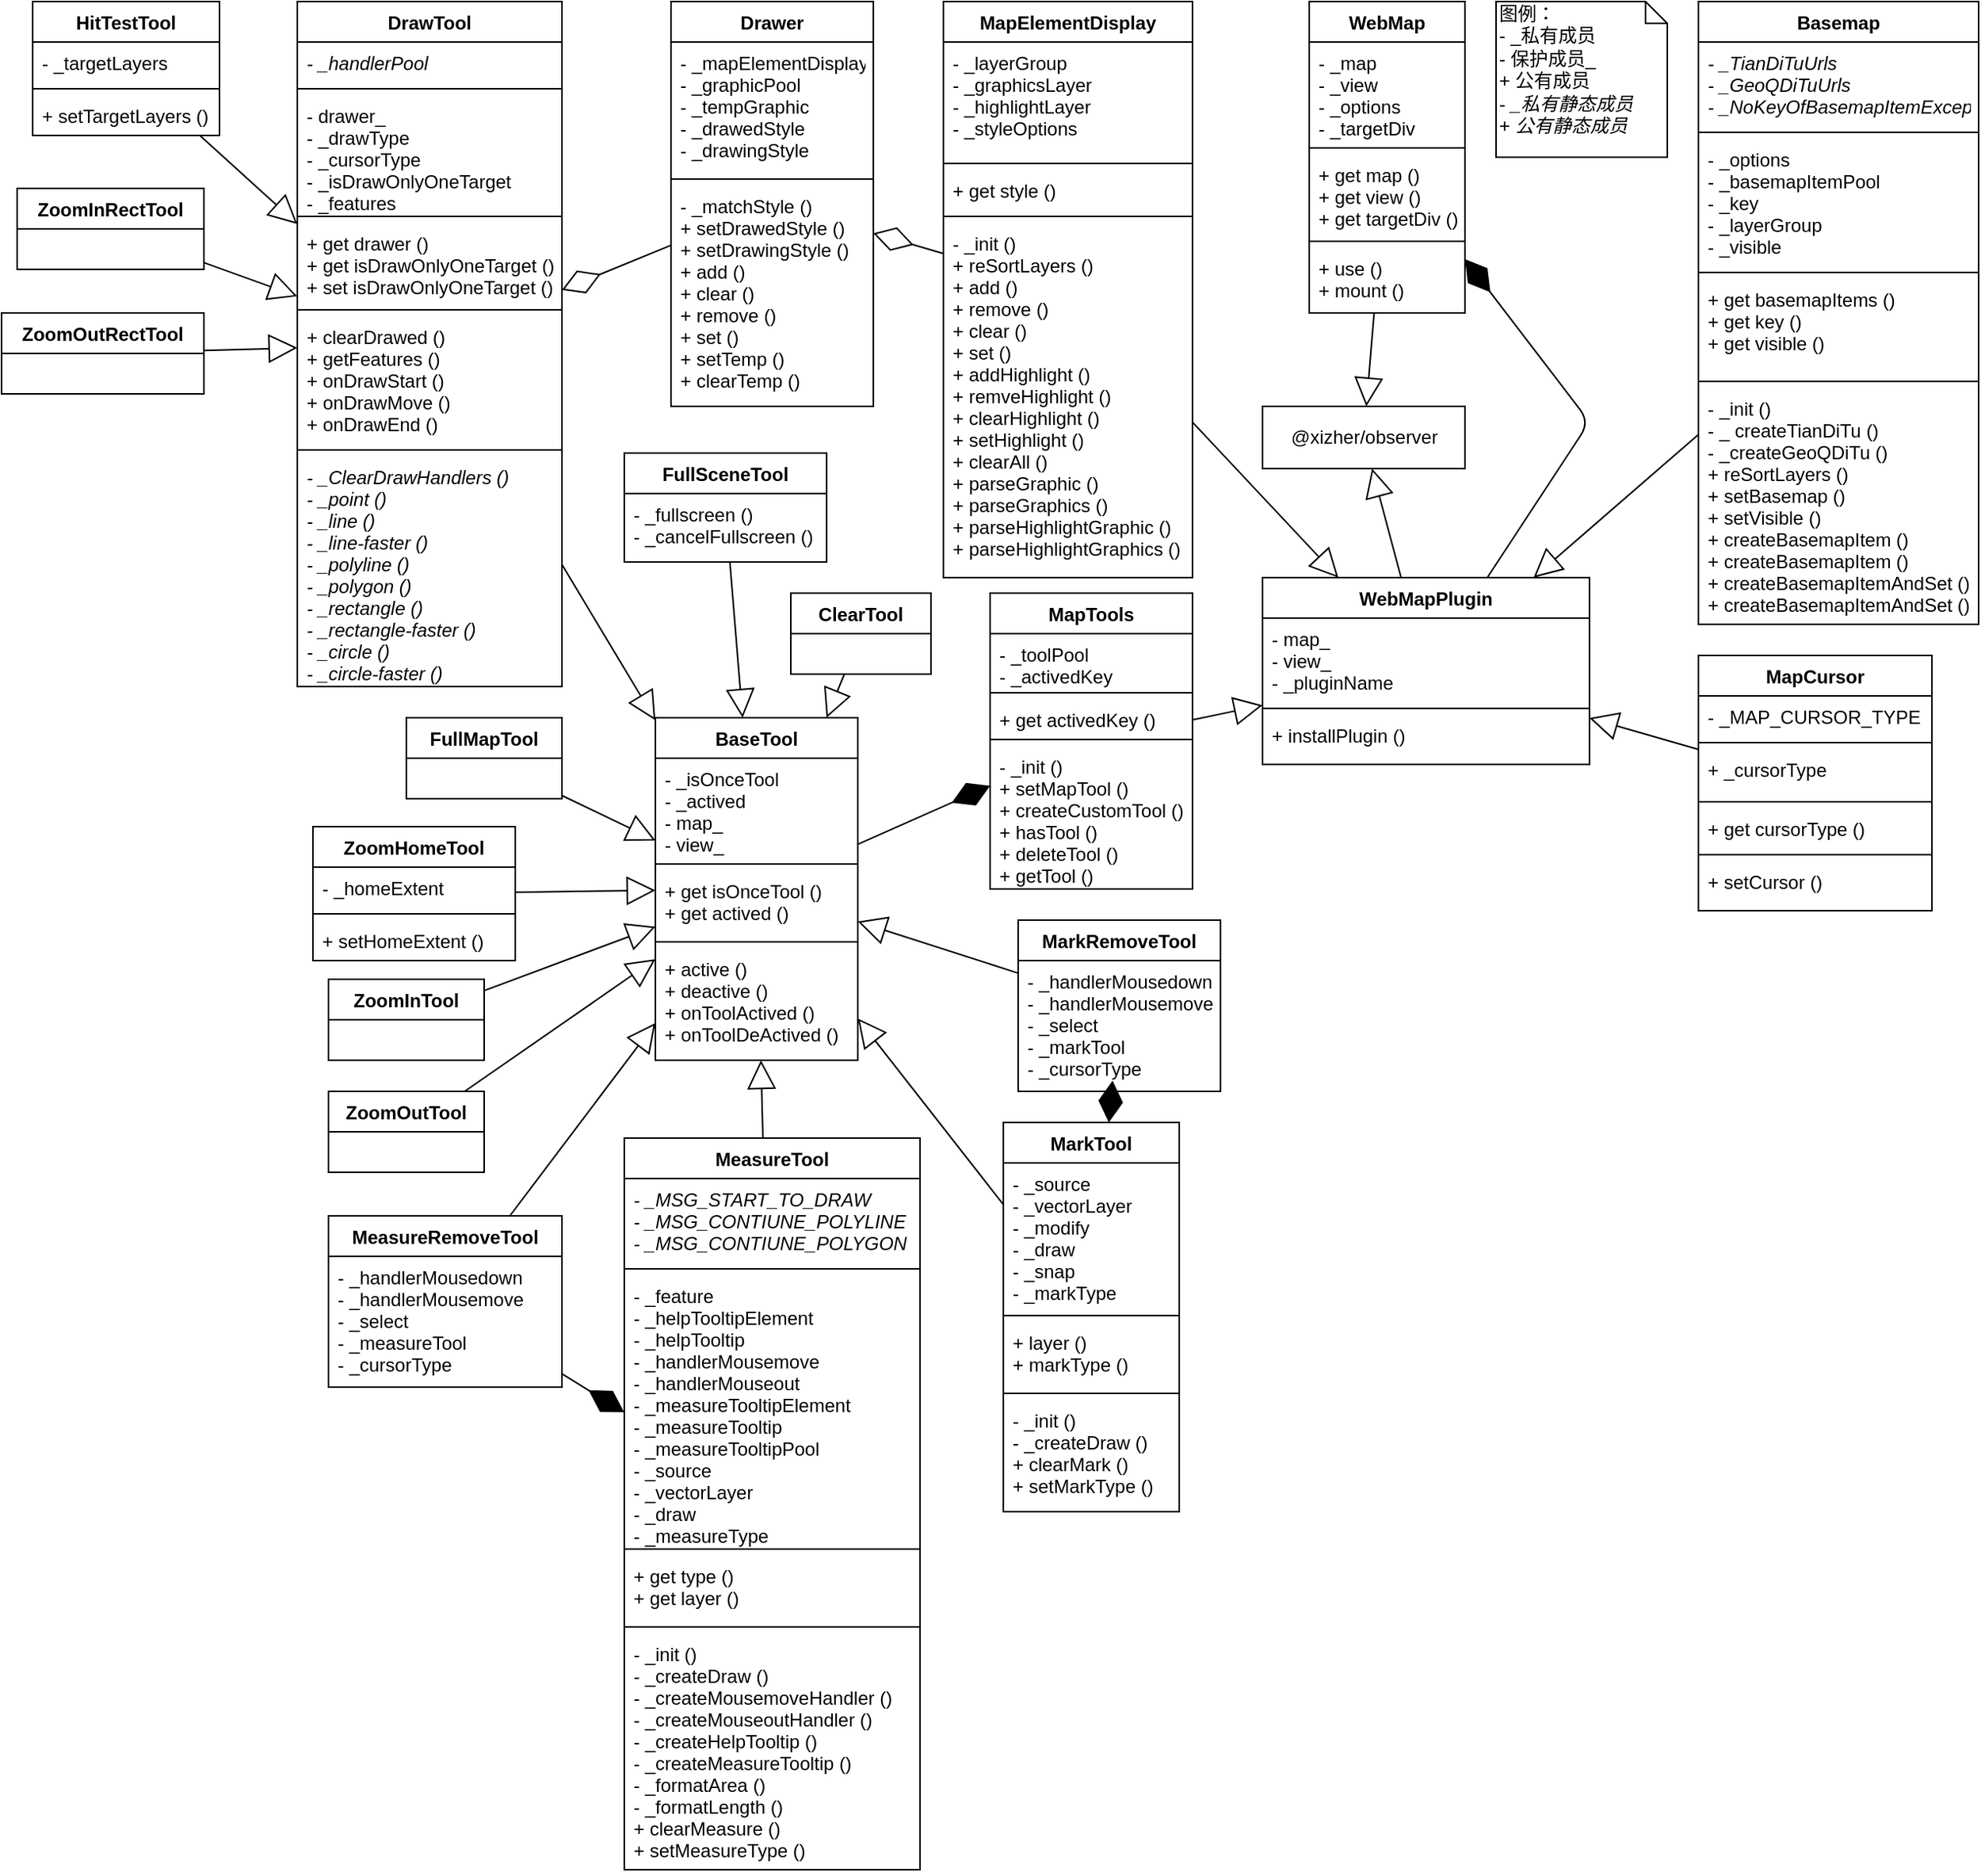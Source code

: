 <mxfile version="14.5.7" type="device"><diagram id="DqdifTHHVnfIUrJruRQs" name="Page-1"><mxGraphModel dx="2173" dy="1170" grid="1" gridSize="10" guides="1" tooltips="1" connect="1" arrows="1" fold="1" page="1" pageScale="1" pageWidth="827" pageHeight="1169" math="0" shadow="0"><root><mxCell id="0"/><mxCell id="1" parent="0"/><mxCell id="2" value="&lt;div&gt;图例：&lt;/div&gt;&lt;div&gt;- _私有成员&lt;/div&gt;&lt;div&gt;- 保护成员_&lt;/div&gt;&lt;div&gt;+ 公有成员&lt;/div&gt;&lt;div&gt;- &lt;i&gt;_私有静态成员&lt;/i&gt;&lt;/div&gt;&lt;div&gt;+ &lt;i&gt;公有静态成员&lt;/i&gt;&lt;/div&gt;" style="shape=note;whiteSpace=wrap;html=1;size=14;verticalAlign=top;align=left;spacingTop=-6;" parent="1" vertex="1"><mxGeometry x="170" y="270" width="110" height="100" as="geometry"/></mxCell><mxCell id="15" value="WebMap" style="swimlane;fontStyle=1;align=center;verticalAlign=top;childLayout=stackLayout;horizontal=1;startSize=26;horizontalStack=0;resizeParent=1;resizeParentMax=0;resizeLast=0;collapsible=1;marginBottom=0;" parent="1" vertex="1"><mxGeometry x="50" y="270" width="100" height="200" as="geometry"/></mxCell><mxCell id="16" value="- _map&#10;- _view&#10;- _options&#10;- _targetDiv" style="text;strokeColor=none;fillColor=none;align=left;verticalAlign=top;spacingLeft=4;spacingRight=4;overflow=hidden;rotatable=0;points=[[0,0.5],[1,0.5]];portConstraint=eastwest;" parent="15" vertex="1"><mxGeometry y="26" width="100" height="64" as="geometry"/></mxCell><mxCell id="19" value="" style="line;strokeWidth=1;fillColor=none;align=left;verticalAlign=middle;spacingTop=-1;spacingLeft=3;spacingRight=3;rotatable=0;labelPosition=right;points=[];portConstraint=eastwest;" parent="15" vertex="1"><mxGeometry y="90" width="100" height="8" as="geometry"/></mxCell><mxCell id="18" value="+ get map ()&#10;+ get view ()&#10;+ get targetDiv ()" style="text;strokeColor=none;fillColor=none;align=left;verticalAlign=top;spacingLeft=4;spacingRight=4;overflow=hidden;rotatable=0;points=[[0,0.5],[1,0.5]];portConstraint=eastwest;" parent="15" vertex="1"><mxGeometry y="98" width="100" height="52" as="geometry"/></mxCell><mxCell id="20" value="" style="line;strokeWidth=1;fillColor=none;align=left;verticalAlign=middle;spacingTop=-1;spacingLeft=3;spacingRight=3;rotatable=0;labelPosition=right;points=[];portConstraint=eastwest;" parent="15" vertex="1"><mxGeometry y="150" width="100" height="8" as="geometry"/></mxCell><mxCell id="21" value="+ use ()&#10;+ mount ()" style="text;strokeColor=none;fillColor=none;align=left;verticalAlign=top;spacingLeft=4;spacingRight=4;overflow=hidden;rotatable=0;points=[[0,0.5],[1,0.5]];portConstraint=eastwest;" parent="15" vertex="1"><mxGeometry y="158" width="100" height="42" as="geometry"/></mxCell><mxCell id="22" value="WebMapPlugin" style="swimlane;fontStyle=1;align=center;verticalAlign=top;childLayout=stackLayout;horizontal=1;startSize=26;horizontalStack=0;resizeParent=1;resizeParentMax=0;resizeLast=0;collapsible=1;marginBottom=0;" parent="1" vertex="1"><mxGeometry x="20" y="640" width="210" height="120" as="geometry"/></mxCell><mxCell id="23" value="- map_&#10;- view_&#10;- _pluginName" style="text;strokeColor=none;fillColor=none;align=left;verticalAlign=top;spacingLeft=4;spacingRight=4;overflow=hidden;rotatable=0;points=[[0,0.5],[1,0.5]];portConstraint=eastwest;" parent="22" vertex="1"><mxGeometry y="26" width="210" height="54" as="geometry"/></mxCell><mxCell id="24" value="" style="line;strokeWidth=1;fillColor=none;align=left;verticalAlign=middle;spacingTop=-1;spacingLeft=3;spacingRight=3;rotatable=0;labelPosition=right;points=[];portConstraint=eastwest;" parent="22" vertex="1"><mxGeometry y="80" width="210" height="8" as="geometry"/></mxCell><mxCell id="25" value="+ installPlugin ()" style="text;strokeColor=none;fillColor=none;align=left;verticalAlign=top;spacingLeft=4;spacingRight=4;overflow=hidden;rotatable=0;points=[[0,0.5],[1,0.5]];portConstraint=eastwest;" parent="22" vertex="1"><mxGeometry y="88" width="210" height="32" as="geometry"/></mxCell><mxCell id="31" value="" style="endArrow=diamondThin;endFill=1;endSize=24;html=1;" parent="1" source="22" target="15" edge="1"><mxGeometry width="160" relative="1" as="geometry"><mxPoint x="290" y="490" as="sourcePoint"/><mxPoint x="450" y="490" as="targetPoint"/><Array as="points"><mxPoint x="230" y="540"/></Array></mxGeometry></mxCell><mxCell id="32" value="@xizher/observer" style="html=1;" parent="1" vertex="1"><mxGeometry x="20" y="530" width="130" height="40" as="geometry"/></mxCell><mxCell id="34" value="" style="endArrow=block;endSize=16;endFill=0;html=1;" parent="1" source="22" target="32" edge="1"><mxGeometry x="-0.2" y="-8" width="160" relative="1" as="geometry"><mxPoint x="400" y="740" as="sourcePoint"/><mxPoint x="560" y="740" as="targetPoint"/><mxPoint as="offset"/></mxGeometry></mxCell><mxCell id="35" value="" style="endArrow=block;endSize=16;endFill=0;html=1;" parent="1" source="15" target="32" edge="1"><mxGeometry x="-0.2" y="-8" width="160" relative="1" as="geometry"><mxPoint x="119" y="650" as="sourcePoint"/><mxPoint x="100.333" y="580" as="targetPoint"/><mxPoint as="offset"/></mxGeometry></mxCell><mxCell id="36" value="Basemap" style="swimlane;fontStyle=1;align=center;verticalAlign=top;childLayout=stackLayout;horizontal=1;startSize=26;horizontalStack=0;resizeParent=1;resizeParentMax=0;resizeLast=0;collapsible=1;marginBottom=0;" parent="1" vertex="1"><mxGeometry x="300" y="270" width="180" height="400" as="geometry"/></mxCell><mxCell id="37" value="- _TianDiTuUrls&#10;- _GeoQDiTuUrls&#10;- _NoKeyOfBasemapItemException" style="text;strokeColor=none;fillColor=none;align=left;verticalAlign=top;spacingLeft=4;spacingRight=4;overflow=hidden;rotatable=0;points=[[0,0.5],[1,0.5]];portConstraint=eastwest;fontStyle=2;" parent="36" vertex="1"><mxGeometry y="26" width="180" height="54" as="geometry"/></mxCell><mxCell id="38" value="" style="line;strokeWidth=1;fillColor=none;align=left;verticalAlign=middle;spacingTop=-1;spacingLeft=3;spacingRight=3;rotatable=0;labelPosition=right;points=[];portConstraint=eastwest;" parent="36" vertex="1"><mxGeometry y="80" width="180" height="8" as="geometry"/></mxCell><mxCell id="43" value="- _options&#10;- _basemapItemPool&#10;- _key&#10;- _layerGroup&#10;- _visible" style="text;strokeColor=none;fillColor=none;align=left;verticalAlign=top;spacingLeft=4;spacingRight=4;overflow=hidden;rotatable=0;points=[[0,0.5],[1,0.5]];portConstraint=eastwest;" parent="36" vertex="1"><mxGeometry y="88" width="180" height="82" as="geometry"/></mxCell><mxCell id="42" value="" style="line;strokeWidth=1;fillColor=none;align=left;verticalAlign=middle;spacingTop=-1;spacingLeft=3;spacingRight=3;rotatable=0;labelPosition=right;points=[];portConstraint=eastwest;" parent="36" vertex="1"><mxGeometry y="170" width="180" height="8" as="geometry"/></mxCell><mxCell id="39" value="+ get basemapItems ()&#10;+ get key ()&#10;+ get visible ()" style="text;strokeColor=none;fillColor=none;align=left;verticalAlign=top;spacingLeft=4;spacingRight=4;overflow=hidden;rotatable=0;points=[[0,0.5],[1,0.5]];portConstraint=eastwest;" parent="36" vertex="1"><mxGeometry y="178" width="180" height="62" as="geometry"/></mxCell><mxCell id="44" value="" style="line;strokeWidth=1;fillColor=none;align=left;verticalAlign=middle;spacingTop=-1;spacingLeft=3;spacingRight=3;rotatable=0;labelPosition=right;points=[];portConstraint=eastwest;" parent="36" vertex="1"><mxGeometry y="240" width="180" height="8" as="geometry"/></mxCell><mxCell id="45" value="- _init ()&#10;- _ createTianDiTu ()&#10;- _createGeoQDiTu ()&#10;+ reSortLayers ()&#10;+ setBasemap ()&#10;+ setVisible ()&#10;+ createBasemapItem ()&#10;+ createBasemapItem ()&#10;+ createBasemapItemAndSet ()&#10;+ createBasemapItemAndSet ()" style="text;strokeColor=none;fillColor=none;align=left;verticalAlign=top;spacingLeft=4;spacingRight=4;overflow=hidden;rotatable=0;points=[[0,0.5],[1,0.5]];portConstraint=eastwest;" parent="36" vertex="1"><mxGeometry y="248" width="180" height="152" as="geometry"/></mxCell><mxCell id="41" value="" style="endArrow=block;endSize=16;endFill=0;html=1;" parent="1" source="36" target="22" edge="1"><mxGeometry width="160" relative="1" as="geometry"><mxPoint x="320" y="660" as="sourcePoint"/><mxPoint x="480" y="660" as="targetPoint"/></mxGeometry></mxCell><mxCell id="46" value="MapCursor" style="swimlane;fontStyle=1;align=center;verticalAlign=top;childLayout=stackLayout;horizontal=1;startSize=26;horizontalStack=0;resizeParent=1;resizeParentMax=0;resizeLast=0;collapsible=1;marginBottom=0;" parent="1" vertex="1"><mxGeometry x="300" y="690" width="150" height="164" as="geometry"/></mxCell><mxCell id="51" value="- _MAP_CURSOR_TYPE" style="text;strokeColor=none;fillColor=none;align=left;verticalAlign=top;spacingLeft=4;spacingRight=4;overflow=hidden;rotatable=0;points=[[0,0.5],[1,0.5]];portConstraint=eastwest;" parent="46" vertex="1"><mxGeometry y="26" width="150" height="26" as="geometry"/></mxCell><mxCell id="50" value="" style="line;strokeWidth=1;fillColor=none;align=left;verticalAlign=middle;spacingTop=-1;spacingLeft=3;spacingRight=3;rotatable=0;labelPosition=right;points=[];portConstraint=eastwest;" parent="46" vertex="1"><mxGeometry y="52" width="150" height="8" as="geometry"/></mxCell><mxCell id="47" value="+ _cursorType" style="text;strokeColor=none;fillColor=none;align=left;verticalAlign=top;spacingLeft=4;spacingRight=4;overflow=hidden;rotatable=0;points=[[0,0.5],[1,0.5]];portConstraint=eastwest;" parent="46" vertex="1"><mxGeometry y="60" width="150" height="30" as="geometry"/></mxCell><mxCell id="53" value="" style="line;strokeWidth=1;fillColor=none;align=left;verticalAlign=middle;spacingTop=-1;spacingLeft=3;spacingRight=3;rotatable=0;labelPosition=right;points=[];portConstraint=eastwest;" parent="46" vertex="1"><mxGeometry y="90" width="150" height="8" as="geometry"/></mxCell><mxCell id="54" value="+ get cursorType ()" style="text;strokeColor=none;fillColor=none;align=left;verticalAlign=top;spacingLeft=4;spacingRight=4;overflow=hidden;rotatable=0;points=[[0,0.5],[1,0.5]];portConstraint=eastwest;" parent="46" vertex="1"><mxGeometry y="98" width="150" height="26" as="geometry"/></mxCell><mxCell id="48" value="" style="line;strokeWidth=1;fillColor=none;align=left;verticalAlign=middle;spacingTop=-1;spacingLeft=3;spacingRight=3;rotatable=0;labelPosition=right;points=[];portConstraint=eastwest;" parent="46" vertex="1"><mxGeometry y="124" width="150" height="8" as="geometry"/></mxCell><mxCell id="49" value="+ setCursor ()" style="text;strokeColor=none;fillColor=none;align=left;verticalAlign=top;spacingLeft=4;spacingRight=4;overflow=hidden;rotatable=0;points=[[0,0.5],[1,0.5]];portConstraint=eastwest;" parent="46" vertex="1"><mxGeometry y="132" width="150" height="32" as="geometry"/></mxCell><mxCell id="52" value="" style="endArrow=block;endSize=16;endFill=0;html=1;" parent="1" source="46" target="22" edge="1"><mxGeometry x="-0.125" width="160" relative="1" as="geometry"><mxPoint x="90" y="840" as="sourcePoint"/><mxPoint x="250" y="840" as="targetPoint"/><mxPoint as="offset"/></mxGeometry></mxCell><mxCell id="TlZ3AOfX8rDAJlnzxzaf-54" value="MapElementDisplay" style="swimlane;fontStyle=1;align=center;verticalAlign=top;childLayout=stackLayout;horizontal=1;startSize=26;horizontalStack=0;resizeParent=1;resizeParentMax=0;resizeLast=0;collapsible=1;marginBottom=0;rounded=0;sketch=0;" parent="1" vertex="1"><mxGeometry x="-185" y="270" width="160" height="370" as="geometry"/></mxCell><mxCell id="TlZ3AOfX8rDAJlnzxzaf-55" value="- _layerGroup&#10;- _graphicsLayer&#10;- _highlightLayer&#10;- _styleOptions" style="text;strokeColor=none;fillColor=none;align=left;verticalAlign=top;spacingLeft=4;spacingRight=4;overflow=hidden;rotatable=0;points=[[0,0.5],[1,0.5]];portConstraint=eastwest;" parent="TlZ3AOfX8rDAJlnzxzaf-54" vertex="1"><mxGeometry y="26" width="160" height="74" as="geometry"/></mxCell><mxCell id="TlZ3AOfX8rDAJlnzxzaf-60" value="" style="line;strokeWidth=1;fillColor=none;align=left;verticalAlign=middle;spacingTop=-1;spacingLeft=3;spacingRight=3;rotatable=0;labelPosition=right;points=[];portConstraint=eastwest;rounded=0;sketch=0;" parent="TlZ3AOfX8rDAJlnzxzaf-54" vertex="1"><mxGeometry y="100" width="160" height="8" as="geometry"/></mxCell><mxCell id="TlZ3AOfX8rDAJlnzxzaf-59" value="+ get style ()" style="text;strokeColor=none;fillColor=none;align=left;verticalAlign=top;spacingLeft=4;spacingRight=4;overflow=hidden;rotatable=0;points=[[0,0.5],[1,0.5]];portConstraint=eastwest;rounded=0;sketch=0;" parent="TlZ3AOfX8rDAJlnzxzaf-54" vertex="1"><mxGeometry y="108" width="160" height="26" as="geometry"/></mxCell><mxCell id="TlZ3AOfX8rDAJlnzxzaf-62" value="" style="line;strokeWidth=1;fillColor=none;align=left;verticalAlign=middle;spacingTop=-1;spacingLeft=3;spacingRight=3;rotatable=0;labelPosition=right;points=[];portConstraint=eastwest;rounded=0;sketch=0;" parent="TlZ3AOfX8rDAJlnzxzaf-54" vertex="1"><mxGeometry y="134" width="160" height="8" as="geometry"/></mxCell><mxCell id="TlZ3AOfX8rDAJlnzxzaf-61" value="- _init ()&#10;+ reSortLayers ()&#10;+ add ()&#10;+ remove ()&#10;+ clear ()&#10;+ set ()&#10;+ addHighlight ()&#10;+ remveHighlight ()&#10;+ clearHighlight ()&#10;+ setHighlight ()&#10;+ clearAll ()&#10;+ parseGraphic ()&#10;+ parseGraphics ()&#10;+ parseHighlightGraphic ()&#10;+ parseHighlightGraphics ()" style="text;strokeColor=none;fillColor=none;align=left;verticalAlign=top;spacingLeft=4;spacingRight=4;overflow=hidden;rotatable=0;points=[[0,0.5],[1,0.5]];portConstraint=eastwest;rounded=0;sketch=0;" parent="TlZ3AOfX8rDAJlnzxzaf-54" vertex="1"><mxGeometry y="142" width="160" height="228" as="geometry"/></mxCell><mxCell id="TlZ3AOfX8rDAJlnzxzaf-63" value="" style="endArrow=block;endSize=16;endFill=0;html=1;" parent="1" source="TlZ3AOfX8rDAJlnzxzaf-54" target="22" edge="1"><mxGeometry width="160" relative="1" as="geometry"><mxPoint x="60" y="830" as="sourcePoint"/><mxPoint x="220" y="830" as="targetPoint"/></mxGeometry></mxCell><mxCell id="8dImgxFFLA5FnCZYMWVn-54" value="BaseTool" style="swimlane;fontStyle=1;align=center;verticalAlign=top;childLayout=stackLayout;horizontal=1;startSize=26;horizontalStack=0;resizeParent=1;resizeParentMax=0;resizeLast=0;collapsible=1;marginBottom=0;rounded=0;sketch=0;" vertex="1" parent="1"><mxGeometry x="-370" y="730" width="130" height="220" as="geometry"/></mxCell><mxCell id="8dImgxFFLA5FnCZYMWVn-55" value="- _isOnceTool&#10;- _actived&#10;- map_&#10;- view_" style="text;strokeColor=none;fillColor=none;align=left;verticalAlign=top;spacingLeft=4;spacingRight=4;overflow=hidden;rotatable=0;points=[[0,0.5],[1,0.5]];portConstraint=eastwest;" vertex="1" parent="8dImgxFFLA5FnCZYMWVn-54"><mxGeometry y="26" width="130" height="64" as="geometry"/></mxCell><mxCell id="8dImgxFFLA5FnCZYMWVn-58" value="" style="line;strokeWidth=1;fillColor=none;align=left;verticalAlign=middle;spacingTop=-1;spacingLeft=3;spacingRight=3;rotatable=0;labelPosition=right;points=[];portConstraint=eastwest;rounded=0;sketch=0;" vertex="1" parent="8dImgxFFLA5FnCZYMWVn-54"><mxGeometry y="90" width="130" height="8" as="geometry"/></mxCell><mxCell id="8dImgxFFLA5FnCZYMWVn-59" value="+ get isOnceTool ()&#10;+ get actived ()" style="text;strokeColor=none;fillColor=none;align=left;verticalAlign=top;spacingLeft=4;spacingRight=4;overflow=hidden;rotatable=0;points=[[0,0.5],[1,0.5]];portConstraint=eastwest;rounded=0;sketch=0;" vertex="1" parent="8dImgxFFLA5FnCZYMWVn-54"><mxGeometry y="98" width="130" height="42" as="geometry"/></mxCell><mxCell id="8dImgxFFLA5FnCZYMWVn-56" value="" style="line;strokeWidth=1;fillColor=none;align=left;verticalAlign=middle;spacingTop=-1;spacingLeft=3;spacingRight=3;rotatable=0;labelPosition=right;points=[];portConstraint=eastwest;" vertex="1" parent="8dImgxFFLA5FnCZYMWVn-54"><mxGeometry y="140" width="130" height="8" as="geometry"/></mxCell><mxCell id="8dImgxFFLA5FnCZYMWVn-57" value="+ active ()&#10;+ deactive ()&#10;+ onToolActived ()&#10;+ onToolDeActived ()" style="text;strokeColor=none;fillColor=none;align=left;verticalAlign=top;spacingLeft=4;spacingRight=4;overflow=hidden;rotatable=0;points=[[0,0.5],[1,0.5]];portConstraint=eastwest;" vertex="1" parent="8dImgxFFLA5FnCZYMWVn-54"><mxGeometry y="148" width="130" height="72" as="geometry"/></mxCell><mxCell id="8dImgxFFLA5FnCZYMWVn-60" value="MapTools" style="swimlane;fontStyle=1;align=center;verticalAlign=top;childLayout=stackLayout;horizontal=1;startSize=26;horizontalStack=0;resizeParent=1;resizeParentMax=0;resizeLast=0;collapsible=1;marginBottom=0;rounded=0;sketch=0;" vertex="1" parent="1"><mxGeometry x="-155" y="650" width="130" height="190" as="geometry"/></mxCell><mxCell id="8dImgxFFLA5FnCZYMWVn-61" value="- _toolPool&#10;- _activedKey" style="text;strokeColor=none;fillColor=none;align=left;verticalAlign=top;spacingLeft=4;spacingRight=4;overflow=hidden;rotatable=0;points=[[0,0.5],[1,0.5]];portConstraint=eastwest;" vertex="1" parent="8dImgxFFLA5FnCZYMWVn-60"><mxGeometry y="26" width="130" height="34" as="geometry"/></mxCell><mxCell id="8dImgxFFLA5FnCZYMWVn-62" value="" style="line;strokeWidth=1;fillColor=none;align=left;verticalAlign=middle;spacingTop=-1;spacingLeft=3;spacingRight=3;rotatable=0;labelPosition=right;points=[];portConstraint=eastwest;rounded=0;sketch=0;" vertex="1" parent="8dImgxFFLA5FnCZYMWVn-60"><mxGeometry y="60" width="130" height="8" as="geometry"/></mxCell><mxCell id="8dImgxFFLA5FnCZYMWVn-63" value="+ get activedKey ()" style="text;strokeColor=none;fillColor=none;align=left;verticalAlign=top;spacingLeft=4;spacingRight=4;overflow=hidden;rotatable=0;points=[[0,0.5],[1,0.5]];portConstraint=eastwest;rounded=0;sketch=0;" vertex="1" parent="8dImgxFFLA5FnCZYMWVn-60"><mxGeometry y="68" width="130" height="22" as="geometry"/></mxCell><mxCell id="8dImgxFFLA5FnCZYMWVn-64" value="" style="line;strokeWidth=1;fillColor=none;align=left;verticalAlign=middle;spacingTop=-1;spacingLeft=3;spacingRight=3;rotatable=0;labelPosition=right;points=[];portConstraint=eastwest;" vertex="1" parent="8dImgxFFLA5FnCZYMWVn-60"><mxGeometry y="90" width="130" height="8" as="geometry"/></mxCell><mxCell id="8dImgxFFLA5FnCZYMWVn-65" value="- _init ()&#10;+ setMapTool ()&#10;+ createCustomTool ()&#10;+ hasTool ()&#10;+ deleteTool ()&#10;+ getTool ()" style="text;strokeColor=none;fillColor=none;align=left;verticalAlign=top;spacingLeft=4;spacingRight=4;overflow=hidden;rotatable=0;points=[[0,0.5],[1,0.5]];portConstraint=eastwest;" vertex="1" parent="8dImgxFFLA5FnCZYMWVn-60"><mxGeometry y="98" width="130" height="92" as="geometry"/></mxCell><mxCell id="8dImgxFFLA5FnCZYMWVn-66" value="" style="endArrow=block;endSize=16;endFill=0;html=1;" edge="1" parent="1" source="8dImgxFFLA5FnCZYMWVn-60" target="22"><mxGeometry width="160" relative="1" as="geometry"><mxPoint x="90" y="950" as="sourcePoint"/><mxPoint x="250" y="950" as="targetPoint"/></mxGeometry></mxCell><mxCell id="8dImgxFFLA5FnCZYMWVn-67" value="" style="endArrow=diamondThin;endFill=1;endSize=24;html=1;" edge="1" parent="1" source="8dImgxFFLA5FnCZYMWVn-54" target="8dImgxFFLA5FnCZYMWVn-60"><mxGeometry width="160" relative="1" as="geometry"><mxPoint x="-130" y="714" as="sourcePoint"/><mxPoint x="30" y="714" as="targetPoint"/></mxGeometry></mxCell><mxCell id="8dImgxFFLA5FnCZYMWVn-68" value="Drawer" style="swimlane;fontStyle=1;align=center;verticalAlign=top;childLayout=stackLayout;horizontal=1;startSize=26;horizontalStack=0;resizeParent=1;resizeParentMax=0;resizeLast=0;collapsible=1;marginBottom=0;rounded=0;sketch=0;" vertex="1" parent="1"><mxGeometry x="-360" y="270" width="130" height="260" as="geometry"/></mxCell><mxCell id="8dImgxFFLA5FnCZYMWVn-69" value="- _mapElementDisplay&#10;- _graphicPool&#10;- _tempGraphic&#10;- _drawedStyle&#10;- _drawingStyle" style="text;strokeColor=none;fillColor=none;align=left;verticalAlign=top;spacingLeft=4;spacingRight=4;overflow=hidden;rotatable=0;points=[[0,0.5],[1,0.5]];portConstraint=eastwest;" vertex="1" parent="8dImgxFFLA5FnCZYMWVn-68"><mxGeometry y="26" width="130" height="84" as="geometry"/></mxCell><mxCell id="8dImgxFFLA5FnCZYMWVn-72" value="" style="line;strokeWidth=1;fillColor=none;align=left;verticalAlign=middle;spacingTop=-1;spacingLeft=3;spacingRight=3;rotatable=0;labelPosition=right;points=[];portConstraint=eastwest;" vertex="1" parent="8dImgxFFLA5FnCZYMWVn-68"><mxGeometry y="110" width="130" height="8" as="geometry"/></mxCell><mxCell id="8dImgxFFLA5FnCZYMWVn-73" value="- _matchStyle ()&#10;+ setDrawedStyle ()&#10;+ setDrawingStyle ()&#10;+ add ()&#10;+ clear ()&#10;+ remove ()&#10;+ set ()&#10;+ setTemp ()&#10;+ clearTemp ()" style="text;strokeColor=none;fillColor=none;align=left;verticalAlign=top;spacingLeft=4;spacingRight=4;overflow=hidden;rotatable=0;points=[[0,0.5],[1,0.5]];portConstraint=eastwest;" vertex="1" parent="8dImgxFFLA5FnCZYMWVn-68"><mxGeometry y="118" width="130" height="142" as="geometry"/></mxCell><mxCell id="8dImgxFFLA5FnCZYMWVn-74" value="" style="endArrow=diamondThin;endFill=0;endSize=24;html=1;" edge="1" parent="1" source="TlZ3AOfX8rDAJlnzxzaf-54" target="8dImgxFFLA5FnCZYMWVn-68"><mxGeometry width="160" relative="1" as="geometry"><mxPoint x="-290" y="300" as="sourcePoint"/><mxPoint x="-260" y="280" as="targetPoint"/></mxGeometry></mxCell><mxCell id="8dImgxFFLA5FnCZYMWVn-76" value="DrawTool" style="swimlane;fontStyle=1;align=center;verticalAlign=top;childLayout=stackLayout;horizontal=1;startSize=26;horizontalStack=0;resizeParent=1;resizeParentMax=0;resizeLast=0;collapsible=1;marginBottom=0;rounded=0;sketch=0;" vertex="1" parent="1"><mxGeometry x="-600" y="270" width="170" height="440" as="geometry"/></mxCell><mxCell id="8dImgxFFLA5FnCZYMWVn-85" value="- _handlerPool" style="text;strokeColor=none;fillColor=none;align=left;verticalAlign=top;spacingLeft=4;spacingRight=4;overflow=hidden;rotatable=0;points=[[0,0.5],[1,0.5]];portConstraint=eastwest;rounded=0;sketch=0;startSize=26;fontStyle=2" vertex="1" parent="8dImgxFFLA5FnCZYMWVn-76"><mxGeometry y="26" width="170" height="26" as="geometry"/></mxCell><mxCell id="8dImgxFFLA5FnCZYMWVn-84" value="" style="line;strokeWidth=1;fillColor=none;align=left;verticalAlign=middle;spacingTop=-1;spacingLeft=3;spacingRight=3;rotatable=0;labelPosition=right;points=[];portConstraint=eastwest;rounded=0;sketch=0;startSize=26;" vertex="1" parent="8dImgxFFLA5FnCZYMWVn-76"><mxGeometry y="52" width="170" height="8" as="geometry"/></mxCell><mxCell id="8dImgxFFLA5FnCZYMWVn-77" value="- drawer_&#10;- _drawType&#10;- _cursorType&#10;- _isDrawOnlyOneTarget&#10;- _features" style="text;strokeColor=none;fillColor=none;align=left;verticalAlign=top;spacingLeft=4;spacingRight=4;overflow=hidden;rotatable=0;points=[[0,0.5],[1,0.5]];portConstraint=eastwest;" vertex="1" parent="8dImgxFFLA5FnCZYMWVn-76"><mxGeometry y="60" width="170" height="74" as="geometry"/></mxCell><mxCell id="8dImgxFFLA5FnCZYMWVn-78" value="" style="line;strokeWidth=1;fillColor=none;align=left;verticalAlign=middle;spacingTop=-1;spacingLeft=3;spacingRight=3;rotatable=0;labelPosition=right;points=[];portConstraint=eastwest;rounded=0;sketch=0;" vertex="1" parent="8dImgxFFLA5FnCZYMWVn-76"><mxGeometry y="134" width="170" height="8" as="geometry"/></mxCell><mxCell id="8dImgxFFLA5FnCZYMWVn-79" value="+ get drawer ()&#10;+ get isDrawOnlyOneTarget ()&#10;+ set isDrawOnlyOneTarget ()" style="text;strokeColor=none;fillColor=none;align=left;verticalAlign=top;spacingLeft=4;spacingRight=4;overflow=hidden;rotatable=0;points=[[0,0.5],[1,0.5]];portConstraint=eastwest;rounded=0;sketch=0;" vertex="1" parent="8dImgxFFLA5FnCZYMWVn-76"><mxGeometry y="142" width="170" height="52" as="geometry"/></mxCell><mxCell id="8dImgxFFLA5FnCZYMWVn-80" value="" style="line;strokeWidth=1;fillColor=none;align=left;verticalAlign=middle;spacingTop=-1;spacingLeft=3;spacingRight=3;rotatable=0;labelPosition=right;points=[];portConstraint=eastwest;" vertex="1" parent="8dImgxFFLA5FnCZYMWVn-76"><mxGeometry y="194" width="170" height="8" as="geometry"/></mxCell><mxCell id="8dImgxFFLA5FnCZYMWVn-81" value="+ clearDrawed ()&#10;+ getFeatures ()&#10;+ onDrawStart ()&#10;+ onDrawMove ()&#10;+ onDrawEnd ()&#10;" style="text;strokeColor=none;fillColor=none;align=left;verticalAlign=top;spacingLeft=4;spacingRight=4;overflow=hidden;rotatable=0;points=[[0,0.5],[1,0.5]];portConstraint=eastwest;" vertex="1" parent="8dImgxFFLA5FnCZYMWVn-76"><mxGeometry y="202" width="170" height="82" as="geometry"/></mxCell><mxCell id="8dImgxFFLA5FnCZYMWVn-82" value="" style="line;strokeWidth=1;fillColor=none;align=left;verticalAlign=middle;spacingTop=-1;spacingLeft=3;spacingRight=3;rotatable=0;labelPosition=right;points=[];portConstraint=eastwest;rounded=0;sketch=0;startSize=26;" vertex="1" parent="8dImgxFFLA5FnCZYMWVn-76"><mxGeometry y="284" width="170" height="8" as="geometry"/></mxCell><mxCell id="8dImgxFFLA5FnCZYMWVn-83" value="- _ClearDrawHandlers ()&#10;- _point ()&#10;- _line ()&#10;- _line-faster ()&#10;- _polyline ()&#10;- _polygon ()&#10;- _rectangle ()&#10;- _rectangle-faster ()&#10;- _circle ()&#10;- _circle-faster ()" style="text;strokeColor=none;fillColor=none;align=left;verticalAlign=top;spacingLeft=4;spacingRight=4;overflow=hidden;rotatable=0;points=[[0,0.5],[1,0.5]];portConstraint=eastwest;rounded=0;sketch=0;startSize=26;fontStyle=2" vertex="1" parent="8dImgxFFLA5FnCZYMWVn-76"><mxGeometry y="292" width="170" height="148" as="geometry"/></mxCell><mxCell id="8dImgxFFLA5FnCZYMWVn-86" value="" style="endArrow=block;endSize=16;endFill=0;html=1;" edge="1" parent="1" source="8dImgxFFLA5FnCZYMWVn-76" target="8dImgxFFLA5FnCZYMWVn-54"><mxGeometry width="160" relative="1" as="geometry"><mxPoint x="-390" y="620" as="sourcePoint"/><mxPoint x="-230" y="620" as="targetPoint"/></mxGeometry></mxCell><mxCell id="8dImgxFFLA5FnCZYMWVn-87" value="" style="endArrow=diamondThin;endFill=0;endSize=24;html=1;" edge="1" parent="1" source="8dImgxFFLA5FnCZYMWVn-68" target="8dImgxFFLA5FnCZYMWVn-76"><mxGeometry width="160" relative="1" as="geometry"><mxPoint x="-630" y="480" as="sourcePoint"/><mxPoint x="-470" y="480" as="targetPoint"/></mxGeometry></mxCell><mxCell id="8dImgxFFLA5FnCZYMWVn-88" value="ClearTool" style="swimlane;fontStyle=1;align=center;verticalAlign=top;childLayout=stackLayout;horizontal=1;startSize=26;horizontalStack=0;resizeParent=1;resizeParentMax=0;resizeLast=0;collapsible=1;marginBottom=0;rounded=0;sketch=0;" vertex="1" parent="1"><mxGeometry x="-283" y="650" width="90" height="52" as="geometry"><mxRectangle x="-550" y="870" width="90" height="26" as="alternateBounds"/></mxGeometry></mxCell><mxCell id="8dImgxFFLA5FnCZYMWVn-94" value="" style="endArrow=block;endSize=16;endFill=0;html=1;" edge="1" parent="1" source="8dImgxFFLA5FnCZYMWVn-88" target="8dImgxFFLA5FnCZYMWVn-54"><mxGeometry width="160" relative="1" as="geometry"><mxPoint x="-310" y="920" as="sourcePoint"/><mxPoint x="-150" y="920" as="targetPoint"/></mxGeometry></mxCell><mxCell id="8dImgxFFLA5FnCZYMWVn-95" value="FullSceneTool" style="swimlane;fontStyle=1;align=center;verticalAlign=top;childLayout=stackLayout;horizontal=1;startSize=26;horizontalStack=0;resizeParent=1;resizeParentMax=0;resizeLast=0;collapsible=1;marginBottom=0;rounded=0;sketch=0;" vertex="1" parent="1"><mxGeometry x="-390" y="560" width="130" height="70" as="geometry"><mxRectangle x="-550" y="870" width="90" height="26" as="alternateBounds"/></mxGeometry></mxCell><mxCell id="8dImgxFFLA5FnCZYMWVn-97" value="- _fullscreen ()&#10;- _cancelFullscreen ()" style="text;strokeColor=none;fillColor=none;align=left;verticalAlign=top;spacingLeft=4;spacingRight=4;overflow=hidden;rotatable=0;points=[[0,0.5],[1,0.5]];portConstraint=eastwest;rounded=0;sketch=0;startSize=26;" vertex="1" parent="8dImgxFFLA5FnCZYMWVn-95"><mxGeometry y="26" width="130" height="44" as="geometry"/></mxCell><mxCell id="8dImgxFFLA5FnCZYMWVn-98" value="" style="endArrow=block;endSize=16;endFill=0;html=1;" edge="1" parent="1" source="8dImgxFFLA5FnCZYMWVn-95" target="8dImgxFFLA5FnCZYMWVn-54"><mxGeometry width="160" relative="1" as="geometry"><mxPoint x="-520" y="770" as="sourcePoint"/><mxPoint x="-360" y="770" as="targetPoint"/></mxGeometry></mxCell><mxCell id="8dImgxFFLA5FnCZYMWVn-99" value="HitTestTool" style="swimlane;fontStyle=1;align=center;verticalAlign=top;childLayout=stackLayout;horizontal=1;startSize=26;horizontalStack=0;resizeParent=1;resizeParentMax=0;resizeLast=0;collapsible=1;marginBottom=0;rounded=0;sketch=0;" vertex="1" parent="1"><mxGeometry x="-770" y="270" width="120" height="86" as="geometry"/></mxCell><mxCell id="8dImgxFFLA5FnCZYMWVn-100" value="- _targetLayers" style="text;strokeColor=none;fillColor=none;align=left;verticalAlign=top;spacingLeft=4;spacingRight=4;overflow=hidden;rotatable=0;points=[[0,0.5],[1,0.5]];portConstraint=eastwest;" vertex="1" parent="8dImgxFFLA5FnCZYMWVn-99"><mxGeometry y="26" width="120" height="26" as="geometry"/></mxCell><mxCell id="8dImgxFFLA5FnCZYMWVn-101" value="" style="line;strokeWidth=1;fillColor=none;align=left;verticalAlign=middle;spacingTop=-1;spacingLeft=3;spacingRight=3;rotatable=0;labelPosition=right;points=[];portConstraint=eastwest;rounded=0;sketch=0;" vertex="1" parent="8dImgxFFLA5FnCZYMWVn-99"><mxGeometry y="52" width="120" height="8" as="geometry"/></mxCell><mxCell id="8dImgxFFLA5FnCZYMWVn-102" value="+ setTargetLayers ()" style="text;strokeColor=none;fillColor=none;align=left;verticalAlign=top;spacingLeft=4;spacingRight=4;overflow=hidden;rotatable=0;points=[[0,0.5],[1,0.5]];portConstraint=eastwest;rounded=0;sketch=0;" vertex="1" parent="8dImgxFFLA5FnCZYMWVn-99"><mxGeometry y="60" width="120" height="26" as="geometry"/></mxCell><mxCell id="8dImgxFFLA5FnCZYMWVn-105" value="" style="endArrow=block;endSize=16;endFill=0;html=1;" edge="1" parent="1" source="8dImgxFFLA5FnCZYMWVn-99" target="8dImgxFFLA5FnCZYMWVn-76"><mxGeometry width="160" relative="1" as="geometry"><mxPoint x="-620" y="160" as="sourcePoint"/><mxPoint x="-460" y="160" as="targetPoint"/></mxGeometry></mxCell><mxCell id="8dImgxFFLA5FnCZYMWVn-106" value="MarkTool" style="swimlane;fontStyle=1;align=center;verticalAlign=top;childLayout=stackLayout;horizontal=1;startSize=26;horizontalStack=0;resizeParent=1;resizeParentMax=0;resizeLast=0;collapsible=1;marginBottom=0;rounded=0;sketch=0;" vertex="1" parent="1"><mxGeometry x="-146.5" y="990" width="113" height="250" as="geometry"/></mxCell><mxCell id="8dImgxFFLA5FnCZYMWVn-107" value="- _source&#10;- _vectorLayer&#10;- _modify&#10;- _draw&#10;- _snap&#10;- _markType" style="text;strokeColor=none;fillColor=none;align=left;verticalAlign=top;spacingLeft=4;spacingRight=4;overflow=hidden;rotatable=0;points=[[0,0.5],[1,0.5]];portConstraint=eastwest;" vertex="1" parent="8dImgxFFLA5FnCZYMWVn-106"><mxGeometry y="26" width="113" height="94" as="geometry"/></mxCell><mxCell id="8dImgxFFLA5FnCZYMWVn-108" value="" style="line;strokeWidth=1;fillColor=none;align=left;verticalAlign=middle;spacingTop=-1;spacingLeft=3;spacingRight=3;rotatable=0;labelPosition=right;points=[];portConstraint=eastwest;rounded=0;sketch=0;" vertex="1" parent="8dImgxFFLA5FnCZYMWVn-106"><mxGeometry y="120" width="113" height="8" as="geometry"/></mxCell><mxCell id="8dImgxFFLA5FnCZYMWVn-109" value="+ layer ()&#10;+ markType ()" style="text;strokeColor=none;fillColor=none;align=left;verticalAlign=top;spacingLeft=4;spacingRight=4;overflow=hidden;rotatable=0;points=[[0,0.5],[1,0.5]];portConstraint=eastwest;rounded=0;sketch=0;" vertex="1" parent="8dImgxFFLA5FnCZYMWVn-106"><mxGeometry y="128" width="113" height="42" as="geometry"/></mxCell><mxCell id="8dImgxFFLA5FnCZYMWVn-110" value="" style="line;strokeWidth=1;fillColor=none;align=left;verticalAlign=middle;spacingTop=-1;spacingLeft=3;spacingRight=3;rotatable=0;labelPosition=right;points=[];portConstraint=eastwest;" vertex="1" parent="8dImgxFFLA5FnCZYMWVn-106"><mxGeometry y="170" width="113" height="8" as="geometry"/></mxCell><mxCell id="8dImgxFFLA5FnCZYMWVn-111" value="- _init ()&#10;- _createDraw ()&#10;+ clearMark ()&#10;+ setMarkType ()" style="text;strokeColor=none;fillColor=none;align=left;verticalAlign=top;spacingLeft=4;spacingRight=4;overflow=hidden;rotatable=0;points=[[0,0.5],[1,0.5]];portConstraint=eastwest;" vertex="1" parent="8dImgxFFLA5FnCZYMWVn-106"><mxGeometry y="178" width="113" height="72" as="geometry"/></mxCell><mxCell id="8dImgxFFLA5FnCZYMWVn-112" value="" style="endArrow=block;endSize=16;endFill=0;html=1;" edge="1" parent="1" source="8dImgxFFLA5FnCZYMWVn-106" target="8dImgxFFLA5FnCZYMWVn-54"><mxGeometry width="160" relative="1" as="geometry"><mxPoint x="-490" y="1010" as="sourcePoint"/><mxPoint x="-330" y="1010" as="targetPoint"/></mxGeometry></mxCell><mxCell id="8dImgxFFLA5FnCZYMWVn-113" value="MarkRemoveTool" style="swimlane;fontStyle=1;align=center;verticalAlign=top;childLayout=stackLayout;horizontal=1;startSize=26;horizontalStack=0;resizeParent=1;resizeParentMax=0;resizeLast=0;collapsible=1;marginBottom=0;rounded=0;sketch=0;" vertex="1" parent="1"><mxGeometry x="-137" y="860" width="130" height="110" as="geometry"/></mxCell><mxCell id="8dImgxFFLA5FnCZYMWVn-114" value="- _handlerMousedown&#10;- _handlerMousemove&#10;- _select&#10;- _markTool&#10;- _cursorType" style="text;strokeColor=none;fillColor=none;align=left;verticalAlign=top;spacingLeft=4;spacingRight=4;overflow=hidden;rotatable=0;points=[[0,0.5],[1,0.5]];portConstraint=eastwest;" vertex="1" parent="8dImgxFFLA5FnCZYMWVn-113"><mxGeometry y="26" width="130" height="84" as="geometry"/></mxCell><mxCell id="8dImgxFFLA5FnCZYMWVn-119" value="" style="endArrow=diamondThin;endFill=1;endSize=24;html=1;" edge="1" parent="1" source="8dImgxFFLA5FnCZYMWVn-113" target="8dImgxFFLA5FnCZYMWVn-106"><mxGeometry width="160" relative="1" as="geometry"><mxPoint x="-150" y="1140" as="sourcePoint"/><mxPoint x="10" y="1140" as="targetPoint"/></mxGeometry></mxCell><mxCell id="8dImgxFFLA5FnCZYMWVn-120" value="MeasureTool" style="swimlane;fontStyle=1;align=center;verticalAlign=top;childLayout=stackLayout;horizontal=1;startSize=26;horizontalStack=0;resizeParent=1;resizeParentMax=0;resizeLast=0;collapsible=1;marginBottom=0;rounded=0;sketch=0;" vertex="1" parent="1"><mxGeometry x="-390" y="1000" width="190" height="470" as="geometry"/></mxCell><mxCell id="8dImgxFFLA5FnCZYMWVn-126" value="- _MSG_START_TO_DRAW&#10;- _MSG_CONTIUNE_POLYLINE&#10;- _MSG_CONTIUNE_POLYGON" style="text;strokeColor=none;fillColor=none;align=left;verticalAlign=top;spacingLeft=4;spacingRight=4;overflow=hidden;rotatable=0;points=[[0,0.5],[1,0.5]];portConstraint=eastwest;rounded=0;sketch=0;startSize=26;fontStyle=2" vertex="1" parent="8dImgxFFLA5FnCZYMWVn-120"><mxGeometry y="26" width="190" height="54" as="geometry"/></mxCell><mxCell id="8dImgxFFLA5FnCZYMWVn-127" value="" style="line;strokeWidth=1;fillColor=none;align=left;verticalAlign=middle;spacingTop=-1;spacingLeft=3;spacingRight=3;rotatable=0;labelPosition=right;points=[];portConstraint=eastwest;rounded=0;sketch=0;startSize=26;fontStyle=2" vertex="1" parent="8dImgxFFLA5FnCZYMWVn-120"><mxGeometry y="80" width="190" height="8" as="geometry"/></mxCell><mxCell id="8dImgxFFLA5FnCZYMWVn-121" value="- _feature&#10;- _helpTooltipElement&#10;- _helpTooltip&#10;- _handlerMousemove&#10;- _handlerMouseout&#10;- _measureTooltipElement&#10;- _measureTooltip&#10;- _measureTooltipPool&#10;- _source&#10;- _vectorLayer&#10;- _draw&#10;- _measureType" style="text;strokeColor=none;fillColor=none;align=left;verticalAlign=top;spacingLeft=4;spacingRight=4;overflow=hidden;rotatable=0;points=[[0,0.5],[1,0.5]];portConstraint=eastwest;" vertex="1" parent="8dImgxFFLA5FnCZYMWVn-120"><mxGeometry y="88" width="190" height="172" as="geometry"/></mxCell><mxCell id="8dImgxFFLA5FnCZYMWVn-122" value="" style="line;strokeWidth=1;fillColor=none;align=left;verticalAlign=middle;spacingTop=-1;spacingLeft=3;spacingRight=3;rotatable=0;labelPosition=right;points=[];portConstraint=eastwest;rounded=0;sketch=0;" vertex="1" parent="8dImgxFFLA5FnCZYMWVn-120"><mxGeometry y="260" width="190" height="8" as="geometry"/></mxCell><mxCell id="8dImgxFFLA5FnCZYMWVn-123" value="+ get type ()&#10;+ get layer ()" style="text;strokeColor=none;fillColor=none;align=left;verticalAlign=top;spacingLeft=4;spacingRight=4;overflow=hidden;rotatable=0;points=[[0,0.5],[1,0.5]];portConstraint=eastwest;rounded=0;sketch=0;" vertex="1" parent="8dImgxFFLA5FnCZYMWVn-120"><mxGeometry y="268" width="190" height="42" as="geometry"/></mxCell><mxCell id="8dImgxFFLA5FnCZYMWVn-124" value="" style="line;strokeWidth=1;fillColor=none;align=left;verticalAlign=middle;spacingTop=-1;spacingLeft=3;spacingRight=3;rotatable=0;labelPosition=right;points=[];portConstraint=eastwest;" vertex="1" parent="8dImgxFFLA5FnCZYMWVn-120"><mxGeometry y="310" width="190" height="8" as="geometry"/></mxCell><mxCell id="8dImgxFFLA5FnCZYMWVn-125" value="- _init ()&#10;- _createDraw ()&#10;- _createMousemoveHandler ()&#10;- _createMouseoutHandler ()&#10;- _createHelpTooltip ()&#10;- _createMeasureTooltip ()&#10;- _formatArea ()&#10;- _formatLength ()&#10;+ clearMeasure ()&#10;+ setMeasureType ()" style="text;strokeColor=none;fillColor=none;align=left;verticalAlign=top;spacingLeft=4;spacingRight=4;overflow=hidden;rotatable=0;points=[[0,0.5],[1,0.5]];portConstraint=eastwest;" vertex="1" parent="8dImgxFFLA5FnCZYMWVn-120"><mxGeometry y="318" width="190" height="152" as="geometry"/></mxCell><mxCell id="8dImgxFFLA5FnCZYMWVn-128" value="" style="endArrow=block;endSize=16;endFill=0;html=1;" edge="1" parent="1" source="8dImgxFFLA5FnCZYMWVn-113" target="8dImgxFFLA5FnCZYMWVn-54"><mxGeometry width="160" relative="1" as="geometry"><mxPoint x="-310" y="1180" as="sourcePoint"/><mxPoint x="-150" y="1180" as="targetPoint"/></mxGeometry></mxCell><mxCell id="8dImgxFFLA5FnCZYMWVn-129" value="" style="endArrow=block;endSize=16;endFill=0;html=1;" edge="1" parent="1" source="8dImgxFFLA5FnCZYMWVn-120" target="8dImgxFFLA5FnCZYMWVn-54"><mxGeometry width="160" relative="1" as="geometry"><mxPoint x="-570" y="870" as="sourcePoint"/><mxPoint x="-410" y="870" as="targetPoint"/></mxGeometry></mxCell><mxCell id="8dImgxFFLA5FnCZYMWVn-130" value="MeasureRemoveTool" style="swimlane;fontStyle=1;align=center;verticalAlign=top;childLayout=stackLayout;horizontal=1;startSize=26;horizontalStack=0;resizeParent=1;resizeParentMax=0;resizeLast=0;collapsible=1;marginBottom=0;rounded=0;sketch=0;" vertex="1" parent="1"><mxGeometry x="-580" y="1050" width="150" height="110" as="geometry"/></mxCell><mxCell id="8dImgxFFLA5FnCZYMWVn-131" value="- _handlerMousedown&#10;- _handlerMousemove&#10;- _select&#10;- _measureTool&#10;- _cursorType" style="text;strokeColor=none;fillColor=none;align=left;verticalAlign=top;spacingLeft=4;spacingRight=4;overflow=hidden;rotatable=0;points=[[0,0.5],[1,0.5]];portConstraint=eastwest;" vertex="1" parent="8dImgxFFLA5FnCZYMWVn-130"><mxGeometry y="26" width="150" height="84" as="geometry"/></mxCell><mxCell id="8dImgxFFLA5FnCZYMWVn-132" value="" style="endArrow=block;endSize=16;endFill=0;html=1;" edge="1" parent="1" source="8dImgxFFLA5FnCZYMWVn-130" target="8dImgxFFLA5FnCZYMWVn-54"><mxGeometry width="160" relative="1" as="geometry"><mxPoint x="-580" y="760" as="sourcePoint"/><mxPoint x="-420" y="760" as="targetPoint"/></mxGeometry></mxCell><mxCell id="8dImgxFFLA5FnCZYMWVn-134" value="" style="endArrow=diamondThin;endFill=1;endSize=24;html=1;" edge="1" parent="1" source="8dImgxFFLA5FnCZYMWVn-130" target="8dImgxFFLA5FnCZYMWVn-120"><mxGeometry width="160" relative="1" as="geometry"><mxPoint x="-560" y="970" as="sourcePoint"/><mxPoint x="-400" y="970" as="targetPoint"/></mxGeometry></mxCell><mxCell id="8dImgxFFLA5FnCZYMWVn-135" value="FullMapTool" style="swimlane;fontStyle=1;align=center;verticalAlign=top;childLayout=stackLayout;horizontal=1;startSize=26;horizontalStack=0;resizeParent=1;resizeParentMax=0;resizeLast=0;collapsible=1;marginBottom=0;rounded=0;sketch=0;" vertex="1" parent="1"><mxGeometry x="-530" y="730" width="100" height="52" as="geometry"><mxRectangle x="-550" y="870" width="90" height="26" as="alternateBounds"/></mxGeometry></mxCell><mxCell id="8dImgxFFLA5FnCZYMWVn-136" value="" style="endArrow=block;endSize=16;endFill=0;html=1;" edge="1" parent="1" source="8dImgxFFLA5FnCZYMWVn-135" target="8dImgxFFLA5FnCZYMWVn-54"><mxGeometry width="160" relative="1" as="geometry"><mxPoint x="-730" y="750" as="sourcePoint"/><mxPoint x="-570" y="750" as="targetPoint"/></mxGeometry></mxCell><mxCell id="8dImgxFFLA5FnCZYMWVn-137" value="ZoomHomeTool" style="swimlane;fontStyle=1;align=center;verticalAlign=top;childLayout=stackLayout;horizontal=1;startSize=26;horizontalStack=0;resizeParent=1;resizeParentMax=0;resizeLast=0;collapsible=1;marginBottom=0;rounded=0;sketch=0;" vertex="1" parent="1"><mxGeometry x="-590" y="800" width="130" height="86" as="geometry"/></mxCell><mxCell id="8dImgxFFLA5FnCZYMWVn-138" value="- _homeExtent" style="text;strokeColor=none;fillColor=none;align=left;verticalAlign=top;spacingLeft=4;spacingRight=4;overflow=hidden;rotatable=0;points=[[0,0.5],[1,0.5]];portConstraint=eastwest;" vertex="1" parent="8dImgxFFLA5FnCZYMWVn-137"><mxGeometry y="26" width="130" height="26" as="geometry"/></mxCell><mxCell id="8dImgxFFLA5FnCZYMWVn-141" value="" style="line;strokeWidth=1;fillColor=none;align=left;verticalAlign=middle;spacingTop=-1;spacingLeft=3;spacingRight=3;rotatable=0;labelPosition=right;points=[];portConstraint=eastwest;" vertex="1" parent="8dImgxFFLA5FnCZYMWVn-137"><mxGeometry y="52" width="130" height="8" as="geometry"/></mxCell><mxCell id="8dImgxFFLA5FnCZYMWVn-142" value="+ setHomeExtent ()" style="text;strokeColor=none;fillColor=none;align=left;verticalAlign=top;spacingLeft=4;spacingRight=4;overflow=hidden;rotatable=0;points=[[0,0.5],[1,0.5]];portConstraint=eastwest;" vertex="1" parent="8dImgxFFLA5FnCZYMWVn-137"><mxGeometry y="60" width="130" height="26" as="geometry"/></mxCell><mxCell id="8dImgxFFLA5FnCZYMWVn-143" value="" style="endArrow=block;endSize=16;endFill=0;html=1;" edge="1" parent="1" source="8dImgxFFLA5FnCZYMWVn-137" target="8dImgxFFLA5FnCZYMWVn-54"><mxGeometry width="160" relative="1" as="geometry"><mxPoint x="-740" y="930" as="sourcePoint"/><mxPoint x="-580" y="930" as="targetPoint"/></mxGeometry></mxCell><mxCell id="8dImgxFFLA5FnCZYMWVn-144" value="ZoomInTool" style="swimlane;fontStyle=1;align=center;verticalAlign=top;childLayout=stackLayout;horizontal=1;startSize=26;horizontalStack=0;resizeParent=1;resizeParentMax=0;resizeLast=0;collapsible=1;marginBottom=0;rounded=0;sketch=0;" vertex="1" parent="1"><mxGeometry x="-580" y="898" width="100" height="52" as="geometry"><mxRectangle x="-550" y="870" width="90" height="26" as="alternateBounds"/></mxGeometry></mxCell><mxCell id="8dImgxFFLA5FnCZYMWVn-145" value="ZoomOutTool" style="swimlane;fontStyle=1;align=center;verticalAlign=top;childLayout=stackLayout;horizontal=1;startSize=26;horizontalStack=0;resizeParent=1;resizeParentMax=0;resizeLast=0;collapsible=1;marginBottom=0;rounded=0;sketch=0;" vertex="1" parent="1"><mxGeometry x="-580" y="970" width="100" height="52" as="geometry"><mxRectangle x="-550" y="870" width="90" height="26" as="alternateBounds"/></mxGeometry></mxCell><mxCell id="8dImgxFFLA5FnCZYMWVn-146" value="" style="endArrow=block;endSize=16;endFill=0;html=1;" edge="1" parent="1" source="8dImgxFFLA5FnCZYMWVn-144" target="8dImgxFFLA5FnCZYMWVn-54"><mxGeometry width="160" relative="1" as="geometry"><mxPoint x="-780" y="1000" as="sourcePoint"/><mxPoint x="-620" y="1000" as="targetPoint"/></mxGeometry></mxCell><mxCell id="8dImgxFFLA5FnCZYMWVn-147" value="" style="endArrow=block;endSize=16;endFill=0;html=1;" edge="1" parent="1" source="8dImgxFFLA5FnCZYMWVn-145" target="8dImgxFFLA5FnCZYMWVn-54"><mxGeometry width="160" relative="1" as="geometry"><mxPoint x="-740" y="1090" as="sourcePoint"/><mxPoint x="-580" y="1090" as="targetPoint"/></mxGeometry></mxCell><mxCell id="8dImgxFFLA5FnCZYMWVn-148" value="ZoomInRectTool" style="swimlane;fontStyle=1;align=center;verticalAlign=top;childLayout=stackLayout;horizontal=1;startSize=26;horizontalStack=0;resizeParent=1;resizeParentMax=0;resizeLast=0;collapsible=1;marginBottom=0;rounded=0;sketch=0;" vertex="1" parent="1"><mxGeometry x="-780" y="390" width="120" height="52" as="geometry"><mxRectangle x="-550" y="870" width="90" height="26" as="alternateBounds"/></mxGeometry></mxCell><mxCell id="8dImgxFFLA5FnCZYMWVn-149" value="ZoomOutRectTool" style="swimlane;fontStyle=1;align=center;verticalAlign=top;childLayout=stackLayout;horizontal=1;startSize=26;horizontalStack=0;resizeParent=1;resizeParentMax=0;resizeLast=0;collapsible=1;marginBottom=0;rounded=0;sketch=0;" vertex="1" parent="1"><mxGeometry x="-790" y="470" width="130" height="52" as="geometry"><mxRectangle x="-550" y="870" width="90" height="26" as="alternateBounds"/></mxGeometry></mxCell><mxCell id="8dImgxFFLA5FnCZYMWVn-150" value="" style="endArrow=block;endSize=16;endFill=0;html=1;" edge="1" parent="1" source="8dImgxFFLA5FnCZYMWVn-148" target="8dImgxFFLA5FnCZYMWVn-76"><mxGeometry width="160" relative="1" as="geometry"><mxPoint x="-780" y="630" as="sourcePoint"/><mxPoint x="-620" y="630" as="targetPoint"/></mxGeometry></mxCell><mxCell id="8dImgxFFLA5FnCZYMWVn-151" value="" style="endArrow=block;endSize=16;endFill=0;html=1;" edge="1" parent="1" source="8dImgxFFLA5FnCZYMWVn-149" target="8dImgxFFLA5FnCZYMWVn-76"><mxGeometry width="160" relative="1" as="geometry"><mxPoint x="-780" y="570" as="sourcePoint"/><mxPoint x="-620" y="570" as="targetPoint"/></mxGeometry></mxCell></root></mxGraphModel></diagram></mxfile>